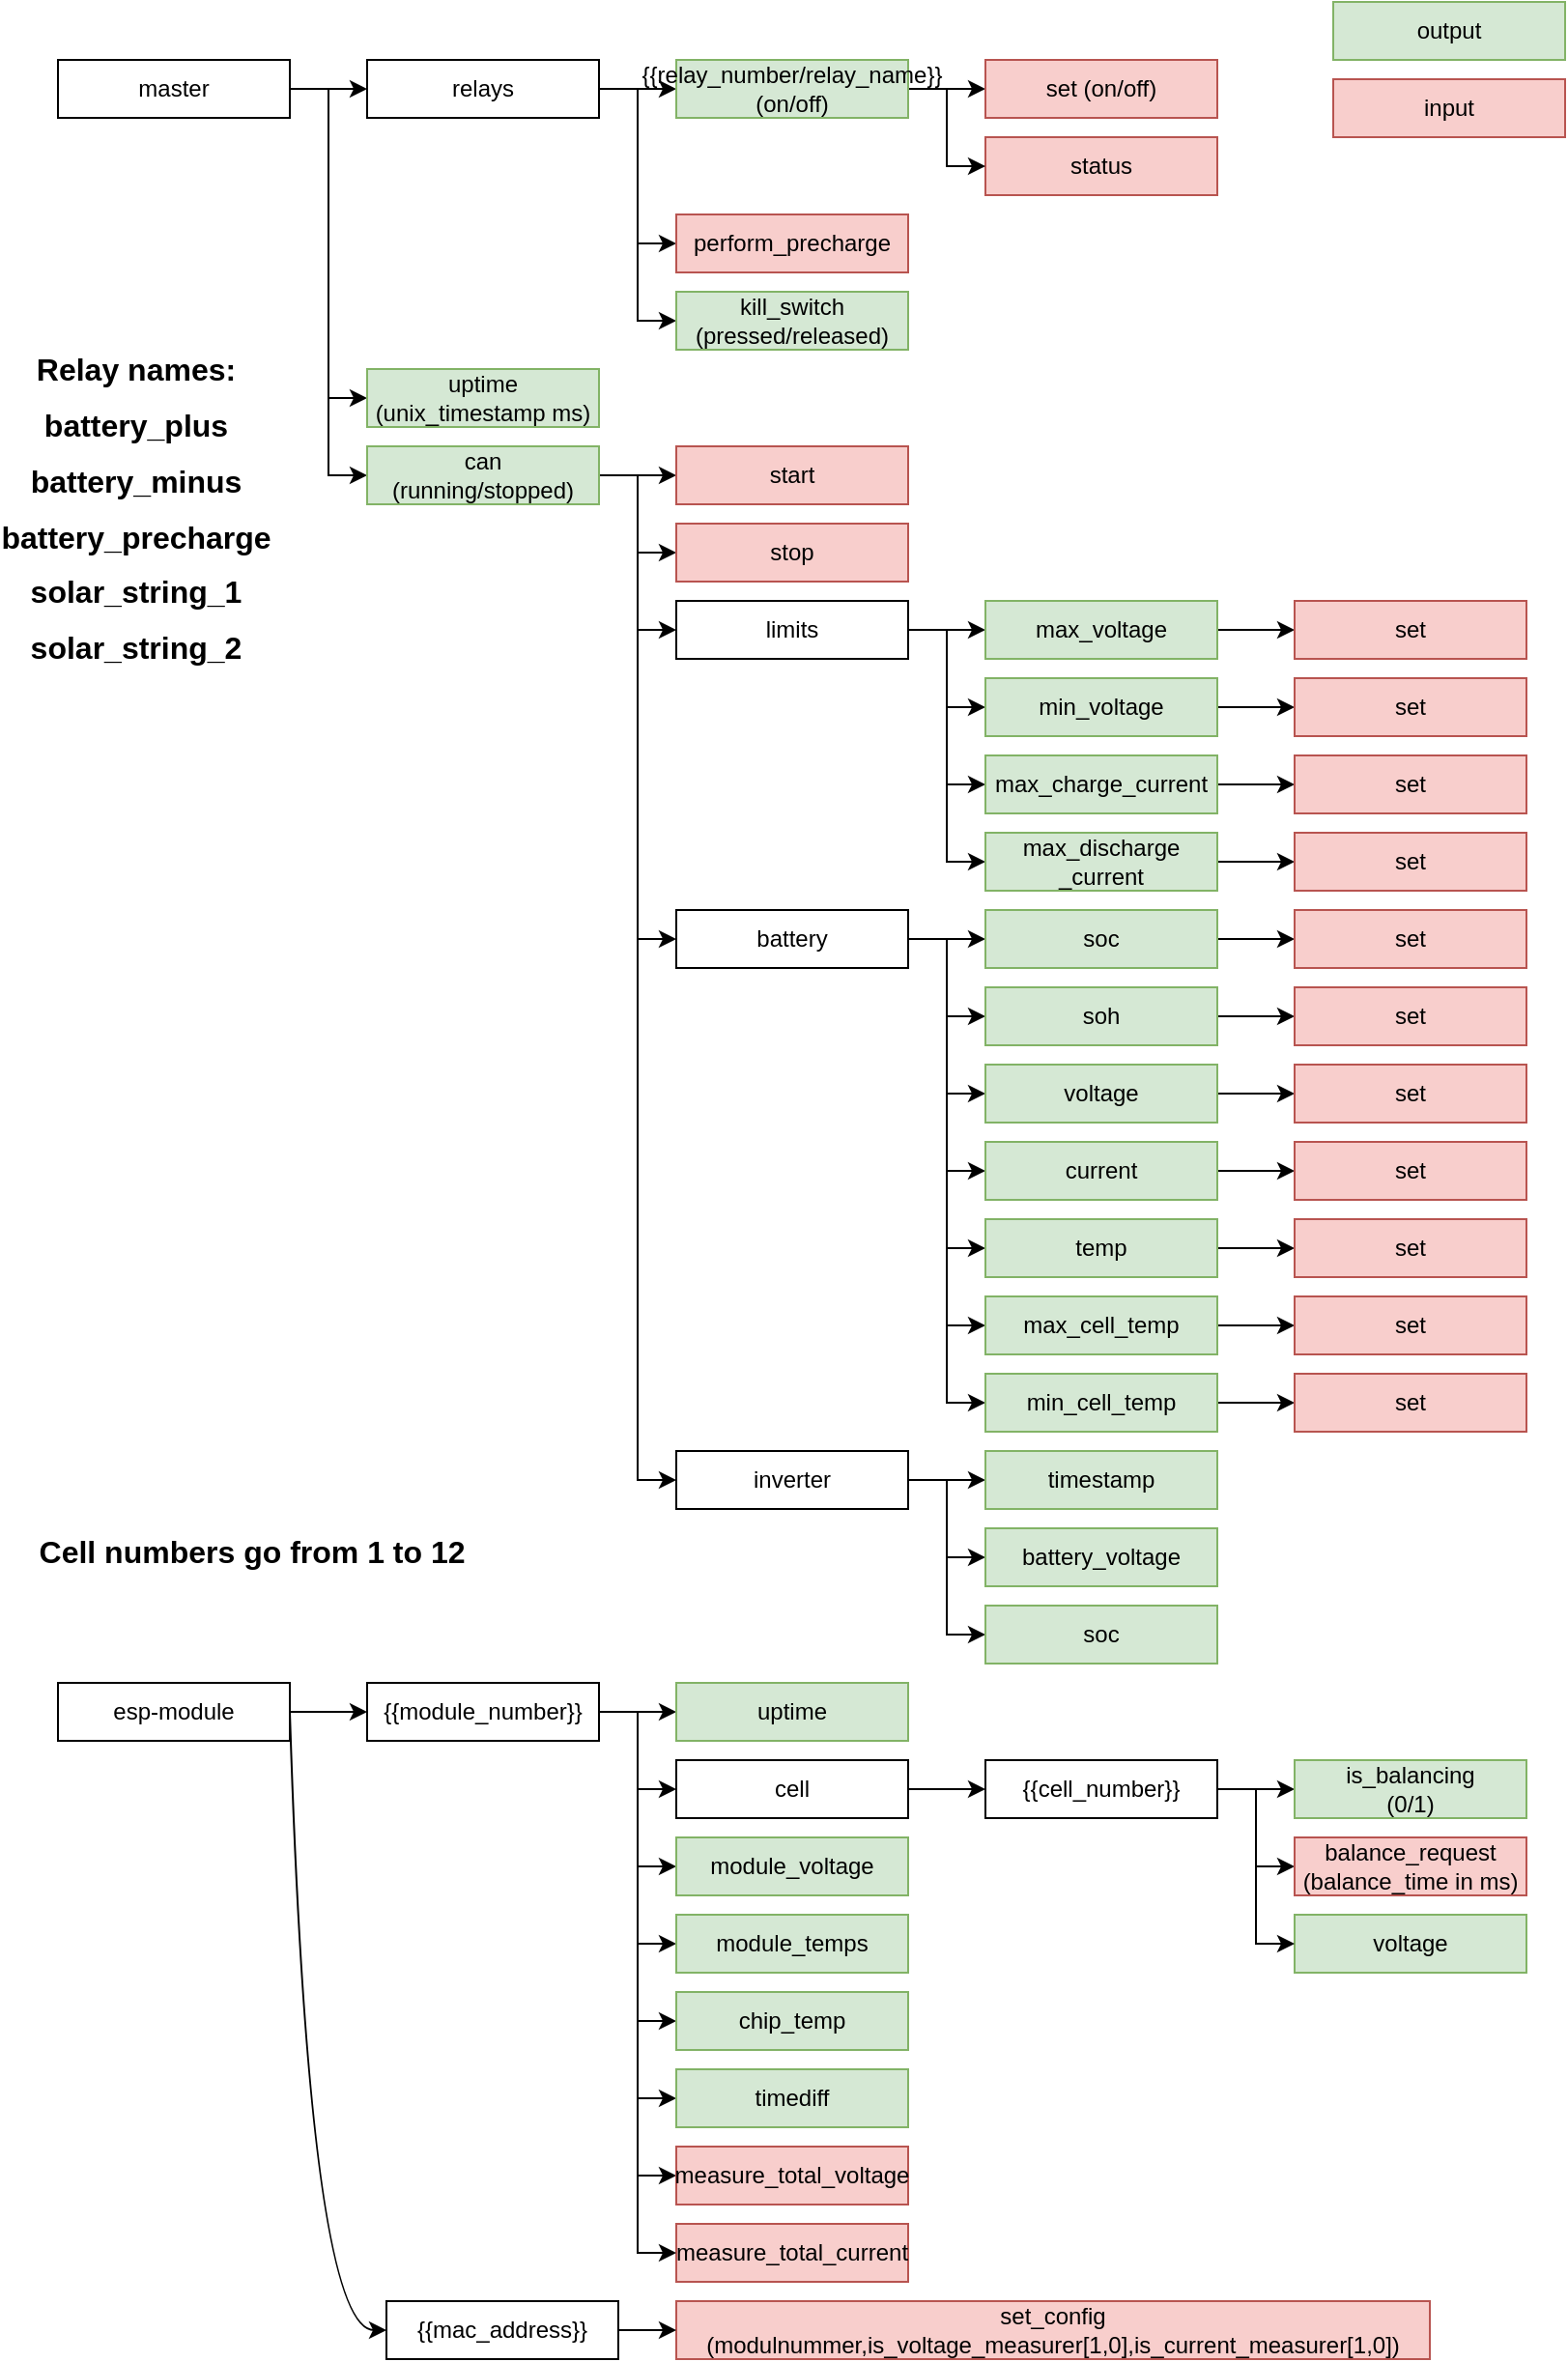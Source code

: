 <mxfile version="16.5.6" type="github">
  <diagram id="C5RBs43oDa-KdzZeNtuy" name="Page-1">
    <mxGraphModel dx="1550" dy="835" grid="1" gridSize="10" guides="1" tooltips="1" connect="1" arrows="1" fold="1" page="1" pageScale="1" pageWidth="827" pageHeight="1169" math="0" shadow="0">
      <root>
        <mxCell id="WIyWlLk6GJQsqaUBKTNV-0" />
        <mxCell id="WIyWlLk6GJQsqaUBKTNV-1" parent="WIyWlLk6GJQsqaUBKTNV-0" />
        <mxCell id="H3WDgLnWywmLZub_K2yU-9" style="edgeStyle=orthogonalEdgeStyle;rounded=0;orthogonalLoop=1;jettySize=auto;html=1;exitX=1;exitY=0.5;exitDx=0;exitDy=0;" parent="WIyWlLk6GJQsqaUBKTNV-1" source="H3WDgLnWywmLZub_K2yU-0" target="H3WDgLnWywmLZub_K2yU-1" edge="1">
          <mxGeometry relative="1" as="geometry" />
        </mxCell>
        <mxCell id="H3WDgLnWywmLZub_K2yU-35" style="edgeStyle=orthogonalEdgeStyle;rounded=0;orthogonalLoop=1;jettySize=auto;html=1;exitX=1;exitY=0.5;exitDx=0;exitDy=0;entryX=0;entryY=0.5;entryDx=0;entryDy=0;" parent="WIyWlLk6GJQsqaUBKTNV-1" source="H3WDgLnWywmLZub_K2yU-0" target="H3WDgLnWywmLZub_K2yU-29" edge="1">
          <mxGeometry relative="1" as="geometry" />
        </mxCell>
        <mxCell id="H3WDgLnWywmLZub_K2yU-53" style="edgeStyle=orthogonalEdgeStyle;rounded=0;orthogonalLoop=1;jettySize=auto;html=1;exitX=1;exitY=0.5;exitDx=0;exitDy=0;entryX=0;entryY=0.5;entryDx=0;entryDy=0;" parent="WIyWlLk6GJQsqaUBKTNV-1" source="H3WDgLnWywmLZub_K2yU-0" target="H3WDgLnWywmLZub_K2yU-52" edge="1">
          <mxGeometry relative="1" as="geometry" />
        </mxCell>
        <mxCell id="H3WDgLnWywmLZub_K2yU-0" value="master" style="rounded=0;whiteSpace=wrap;html=1;" parent="WIyWlLk6GJQsqaUBKTNV-1" vertex="1">
          <mxGeometry x="40" y="40" width="120" height="30" as="geometry" />
        </mxCell>
        <mxCell id="H3WDgLnWywmLZub_K2yU-15" style="edgeStyle=orthogonalEdgeStyle;rounded=0;orthogonalLoop=1;jettySize=auto;html=1;exitX=1;exitY=0.5;exitDx=0;exitDy=0;entryX=0;entryY=0.5;entryDx=0;entryDy=0;" parent="WIyWlLk6GJQsqaUBKTNV-1" source="H3WDgLnWywmLZub_K2yU-1" target="H3WDgLnWywmLZub_K2yU-4" edge="1">
          <mxGeometry relative="1" as="geometry" />
        </mxCell>
        <mxCell id="H3WDgLnWywmLZub_K2yU-16" style="edgeStyle=orthogonalEdgeStyle;rounded=0;orthogonalLoop=1;jettySize=auto;html=1;exitX=1;exitY=0.5;exitDx=0;exitDy=0;entryX=0;entryY=0.5;entryDx=0;entryDy=0;" parent="WIyWlLk6GJQsqaUBKTNV-1" source="H3WDgLnWywmLZub_K2yU-1" target="H3WDgLnWywmLZub_K2yU-6" edge="1">
          <mxGeometry relative="1" as="geometry" />
        </mxCell>
        <mxCell id="AegJHpA0rNHkumUdRUHY-1" style="edgeStyle=orthogonalEdgeStyle;rounded=0;orthogonalLoop=1;jettySize=auto;html=1;exitX=1;exitY=0.5;exitDx=0;exitDy=0;entryX=0;entryY=0.5;entryDx=0;entryDy=0;" parent="WIyWlLk6GJQsqaUBKTNV-1" source="H3WDgLnWywmLZub_K2yU-1" target="AegJHpA0rNHkumUdRUHY-0" edge="1">
          <mxGeometry relative="1" as="geometry" />
        </mxCell>
        <mxCell id="H3WDgLnWywmLZub_K2yU-1" value="relays" style="rounded=0;whiteSpace=wrap;html=1;" parent="WIyWlLk6GJQsqaUBKTNV-1" vertex="1">
          <mxGeometry x="200" y="40" width="120" height="30" as="geometry" />
        </mxCell>
        <mxCell id="H3WDgLnWywmLZub_K2yU-3" value="status" style="rounded=0;whiteSpace=wrap;html=1;fillColor=#f8cecc;strokeColor=#b85450;" parent="WIyWlLk6GJQsqaUBKTNV-1" vertex="1">
          <mxGeometry x="520" y="80" width="120" height="30" as="geometry" />
        </mxCell>
        <mxCell id="H3WDgLnWywmLZub_K2yU-4" value="perform_precharge" style="rounded=0;whiteSpace=wrap;html=1;fillColor=#f8cecc;strokeColor=#b85450;" parent="WIyWlLk6GJQsqaUBKTNV-1" vertex="1">
          <mxGeometry x="360" y="120" width="120" height="30" as="geometry" />
        </mxCell>
        <mxCell id="H3WDgLnWywmLZub_K2yU-5" value="input" style="rounded=0;whiteSpace=wrap;html=1;fillColor=#f8cecc;strokeColor=#b85450;" parent="WIyWlLk6GJQsqaUBKTNV-1" vertex="1">
          <mxGeometry x="700" y="50" width="120" height="30" as="geometry" />
        </mxCell>
        <mxCell id="H3WDgLnWywmLZub_K2yU-11" style="edgeStyle=orthogonalEdgeStyle;rounded=0;orthogonalLoop=1;jettySize=auto;html=1;" parent="WIyWlLk6GJQsqaUBKTNV-1" source="H3WDgLnWywmLZub_K2yU-6" target="H3WDgLnWywmLZub_K2yU-7" edge="1">
          <mxGeometry relative="1" as="geometry" />
        </mxCell>
        <mxCell id="H3WDgLnWywmLZub_K2yU-12" style="edgeStyle=orthogonalEdgeStyle;rounded=0;orthogonalLoop=1;jettySize=auto;html=1;entryX=0;entryY=0.5;entryDx=0;entryDy=0;" parent="WIyWlLk6GJQsqaUBKTNV-1" source="H3WDgLnWywmLZub_K2yU-6" target="H3WDgLnWywmLZub_K2yU-3" edge="1">
          <mxGeometry relative="1" as="geometry" />
        </mxCell>
        <mxCell id="H3WDgLnWywmLZub_K2yU-6" value="{{relay_number/relay_name}}&lt;br&gt;(on/off)" style="rounded=0;whiteSpace=wrap;html=1;fillColor=#d5e8d4;strokeColor=#82b366;" parent="WIyWlLk6GJQsqaUBKTNV-1" vertex="1">
          <mxGeometry x="360" y="40" width="120" height="30" as="geometry" />
        </mxCell>
        <mxCell id="H3WDgLnWywmLZub_K2yU-7" value="set (on/off)" style="rounded=0;whiteSpace=wrap;html=1;fillColor=#f8cecc;strokeColor=#b85450;" parent="WIyWlLk6GJQsqaUBKTNV-1" vertex="1">
          <mxGeometry x="520" y="40" width="120" height="30" as="geometry" />
        </mxCell>
        <mxCell id="H3WDgLnWywmLZub_K2yU-18" value="output" style="rounded=0;whiteSpace=wrap;html=1;fillColor=#d5e8d4;strokeColor=#82b366;" parent="WIyWlLk6GJQsqaUBKTNV-1" vertex="1">
          <mxGeometry x="700" y="10" width="120" height="30" as="geometry" />
        </mxCell>
        <mxCell id="H3WDgLnWywmLZub_K2yU-25" value="voltage" style="rounded=0;whiteSpace=wrap;html=1;fillColor=#d5e8d4;strokeColor=#82b366;" parent="WIyWlLk6GJQsqaUBKTNV-1" vertex="1">
          <mxGeometry x="680" y="1000" width="120" height="30" as="geometry" />
        </mxCell>
        <mxCell id="H3WDgLnWywmLZub_K2yU-29" value="uptime&lt;br&gt;(unix_timestamp ms)" style="rounded=0;whiteSpace=wrap;html=1;fillColor=#d5e8d4;strokeColor=#82b366;" parent="WIyWlLk6GJQsqaUBKTNV-1" vertex="1">
          <mxGeometry x="200" y="200" width="120" height="30" as="geometry" />
        </mxCell>
        <mxCell id="H3WDgLnWywmLZub_K2yU-37" style="edgeStyle=orthogonalEdgeStyle;rounded=0;orthogonalLoop=1;jettySize=auto;html=1;exitX=1;exitY=0.5;exitDx=0;exitDy=0;" parent="WIyWlLk6GJQsqaUBKTNV-1" source="H3WDgLnWywmLZub_K2yU-43" target="H3WDgLnWywmLZub_K2yU-44" edge="1">
          <mxGeometry relative="1" as="geometry" />
        </mxCell>
        <mxCell id="H3WDgLnWywmLZub_K2yU-39" style="edgeStyle=orthogonalEdgeStyle;rounded=0;orthogonalLoop=1;jettySize=auto;html=1;exitX=1;exitY=0.5;exitDx=0;exitDy=0;entryX=0;entryY=0.5;entryDx=0;entryDy=0;" parent="WIyWlLk6GJQsqaUBKTNV-1" source="H3WDgLnWywmLZub_K2yU-43" target="H3WDgLnWywmLZub_K2yU-46" edge="1">
          <mxGeometry relative="1" as="geometry">
            <mxPoint x="360" y="1015" as="targetPoint" />
          </mxGeometry>
        </mxCell>
        <mxCell id="H3WDgLnWywmLZub_K2yU-40" style="edgeStyle=orthogonalEdgeStyle;rounded=0;orthogonalLoop=1;jettySize=auto;html=1;exitX=1;exitY=0.5;exitDx=0;exitDy=0;entryX=0;entryY=0.5;entryDx=0;entryDy=0;" parent="WIyWlLk6GJQsqaUBKTNV-1" source="H3WDgLnWywmLZub_K2yU-43" target="H3WDgLnWywmLZub_K2yU-49" edge="1">
          <mxGeometry relative="1" as="geometry">
            <mxPoint x="480" y="1015" as="sourcePoint" />
          </mxGeometry>
        </mxCell>
        <mxCell id="H3WDgLnWywmLZub_K2yU-41" style="edgeStyle=orthogonalEdgeStyle;rounded=0;orthogonalLoop=1;jettySize=auto;html=1;exitX=1;exitY=0.5;exitDx=0;exitDy=0;entryX=0;entryY=0.5;entryDx=0;entryDy=0;" parent="WIyWlLk6GJQsqaUBKTNV-1" source="H3WDgLnWywmLZub_K2yU-43" target="H3WDgLnWywmLZub_K2yU-48" edge="1">
          <mxGeometry relative="1" as="geometry" />
        </mxCell>
        <mxCell id="H3WDgLnWywmLZub_K2yU-42" style="edgeStyle=orthogonalEdgeStyle;rounded=0;orthogonalLoop=1;jettySize=auto;html=1;exitX=1;exitY=0.5;exitDx=0;exitDy=0;entryX=0;entryY=0.5;entryDx=0;entryDy=0;" parent="WIyWlLk6GJQsqaUBKTNV-1" source="H3WDgLnWywmLZub_K2yU-43" target="H3WDgLnWywmLZub_K2yU-47" edge="1">
          <mxGeometry relative="1" as="geometry" />
        </mxCell>
        <mxCell id="H3WDgLnWywmLZub_K2yU-122" style="edgeStyle=orthogonalEdgeStyle;rounded=0;orthogonalLoop=1;jettySize=auto;html=1;exitX=1;exitY=0.5;exitDx=0;exitDy=0;entryX=0;entryY=0.5;entryDx=0;entryDy=0;" parent="WIyWlLk6GJQsqaUBKTNV-1" source="H3WDgLnWywmLZub_K2yU-43" target="2dkWjf78KSpHZ0T_X5M_-6" edge="1">
          <mxGeometry relative="1" as="geometry" />
        </mxCell>
        <mxCell id="u9CjAJx6kbqqacHOMAbd-2" style="edgeStyle=orthogonalEdgeStyle;rounded=0;orthogonalLoop=1;jettySize=auto;html=1;exitX=1;exitY=0.5;exitDx=0;exitDy=0;endArrow=classic;entryX=0;entryY=0.5;entryDx=0;entryDy=0;" parent="WIyWlLk6GJQsqaUBKTNV-1" source="H3WDgLnWywmLZub_K2yU-43" target="u9CjAJx6kbqqacHOMAbd-0" edge="1">
          <mxGeometry relative="1" as="geometry">
            <mxPoint x="300" y="1170" as="targetPoint" />
          </mxGeometry>
        </mxCell>
        <mxCell id="H3WDgLnWywmLZub_K2yU-43" value="{{module_number}}" style="rounded=0;whiteSpace=wrap;html=1;" parent="WIyWlLk6GJQsqaUBKTNV-1" vertex="1">
          <mxGeometry x="200" y="880" width="120" height="30" as="geometry" />
        </mxCell>
        <mxCell id="H3WDgLnWywmLZub_K2yU-44" value="uptime" style="rounded=0;whiteSpace=wrap;html=1;fillColor=#d5e8d4;strokeColor=#82b366;" parent="WIyWlLk6GJQsqaUBKTNV-1" vertex="1">
          <mxGeometry x="360" y="880" width="120" height="30" as="geometry" />
        </mxCell>
        <mxCell id="H3WDgLnWywmLZub_K2yU-46" value="module_voltage" style="rounded=0;whiteSpace=wrap;html=1;fillColor=#d5e8d4;strokeColor=#82b366;" parent="WIyWlLk6GJQsqaUBKTNV-1" vertex="1">
          <mxGeometry x="360" y="960" width="120" height="30" as="geometry" />
        </mxCell>
        <mxCell id="H3WDgLnWywmLZub_K2yU-47" value="timediff" style="rounded=0;whiteSpace=wrap;html=1;fillColor=#d5e8d4;strokeColor=#82b366;" parent="WIyWlLk6GJQsqaUBKTNV-1" vertex="1">
          <mxGeometry x="360" y="1080" width="120" height="30" as="geometry" />
        </mxCell>
        <mxCell id="H3WDgLnWywmLZub_K2yU-48" value="chip_temp" style="rounded=0;whiteSpace=wrap;html=1;fillColor=#d5e8d4;strokeColor=#82b366;" parent="WIyWlLk6GJQsqaUBKTNV-1" vertex="1">
          <mxGeometry x="360" y="1040" width="120" height="30" as="geometry" />
        </mxCell>
        <mxCell id="H3WDgLnWywmLZub_K2yU-49" value="module_temps" style="rounded=0;whiteSpace=wrap;html=1;fillColor=#d5e8d4;strokeColor=#82b366;" parent="WIyWlLk6GJQsqaUBKTNV-1" vertex="1">
          <mxGeometry x="360" y="1000" width="120" height="30" as="geometry" />
        </mxCell>
        <mxCell id="H3WDgLnWywmLZub_K2yU-66" value="" style="edgeStyle=orthogonalEdgeStyle;rounded=0;orthogonalLoop=1;jettySize=auto;html=1;entryX=0;entryY=0.5;entryDx=0;entryDy=0;" parent="WIyWlLk6GJQsqaUBKTNV-1" source="H3WDgLnWywmLZub_K2yU-52" target="H3WDgLnWywmLZub_K2yU-54" edge="1">
          <mxGeometry relative="1" as="geometry" />
        </mxCell>
        <mxCell id="H3WDgLnWywmLZub_K2yU-71" style="edgeStyle=orthogonalEdgeStyle;rounded=0;orthogonalLoop=1;jettySize=auto;html=1;exitX=1;exitY=0.5;exitDx=0;exitDy=0;entryX=0;entryY=0.5;entryDx=0;entryDy=0;" parent="WIyWlLk6GJQsqaUBKTNV-1" source="H3WDgLnWywmLZub_K2yU-52" target="H3WDgLnWywmLZub_K2yU-61" edge="1">
          <mxGeometry relative="1" as="geometry" />
        </mxCell>
        <mxCell id="H3WDgLnWywmLZub_K2yU-119" style="edgeStyle=orthogonalEdgeStyle;rounded=0;orthogonalLoop=1;jettySize=auto;html=1;exitX=1;exitY=0.5;exitDx=0;exitDy=0;entryX=0;entryY=0.5;entryDx=0;entryDy=0;" parent="WIyWlLk6GJQsqaUBKTNV-1" source="H3WDgLnWywmLZub_K2yU-52" target="H3WDgLnWywmLZub_K2yU-112" edge="1">
          <mxGeometry relative="1" as="geometry" />
        </mxCell>
        <mxCell id="2dkWjf78KSpHZ0T_X5M_-8" style="edgeStyle=none;curved=1;rounded=0;orthogonalLoop=1;jettySize=auto;html=1;exitX=1;exitY=0.5;exitDx=0;exitDy=0;entryX=0;entryY=0.5;entryDx=0;entryDy=0;endArrow=classic;" parent="WIyWlLk6GJQsqaUBKTNV-1" source="H3WDgLnWywmLZub_K2yU-52" target="Qu0WGPTVgPfx0YCVFzPU-0" edge="1">
          <mxGeometry relative="1" as="geometry" />
        </mxCell>
        <mxCell id="2dkWjf78KSpHZ0T_X5M_-10" style="edgeStyle=orthogonalEdgeStyle;rounded=0;orthogonalLoop=1;jettySize=auto;html=1;exitX=1;exitY=0.5;exitDx=0;exitDy=0;entryX=0;entryY=0.5;entryDx=0;entryDy=0;endArrow=classic;" parent="WIyWlLk6GJQsqaUBKTNV-1" source="H3WDgLnWywmLZub_K2yU-52" target="Qu0WGPTVgPfx0YCVFzPU-1" edge="1">
          <mxGeometry relative="1" as="geometry" />
        </mxCell>
        <mxCell id="H3WDgLnWywmLZub_K2yU-52" value="can&lt;br&gt;(running/stopped)" style="rounded=0;whiteSpace=wrap;html=1;fillColor=#d5e8d4;strokeColor=#82b366;" parent="WIyWlLk6GJQsqaUBKTNV-1" vertex="1">
          <mxGeometry x="200" y="240" width="120" height="30" as="geometry" />
        </mxCell>
        <mxCell id="H3WDgLnWywmLZub_K2yU-65" value="" style="edgeStyle=orthogonalEdgeStyle;rounded=0;orthogonalLoop=1;jettySize=auto;html=1;entryX=0;entryY=0.5;entryDx=0;entryDy=0;" parent="WIyWlLk6GJQsqaUBKTNV-1" source="H3WDgLnWywmLZub_K2yU-54" target="H3WDgLnWywmLZub_K2yU-56" edge="1">
          <mxGeometry relative="1" as="geometry">
            <mxPoint x="520" y="335" as="targetPoint" />
          </mxGeometry>
        </mxCell>
        <mxCell id="H3WDgLnWywmLZub_K2yU-100" style="edgeStyle=orthogonalEdgeStyle;rounded=0;orthogonalLoop=1;jettySize=auto;html=1;exitX=1;exitY=0.5;exitDx=0;exitDy=0;entryX=0;entryY=0.5;entryDx=0;entryDy=0;" parent="WIyWlLk6GJQsqaUBKTNV-1" source="H3WDgLnWywmLZub_K2yU-54" target="H3WDgLnWywmLZub_K2yU-57" edge="1">
          <mxGeometry relative="1" as="geometry" />
        </mxCell>
        <mxCell id="H3WDgLnWywmLZub_K2yU-103" style="edgeStyle=orthogonalEdgeStyle;rounded=0;orthogonalLoop=1;jettySize=auto;html=1;exitX=1;exitY=0.5;exitDx=0;exitDy=0;entryX=0;entryY=0.5;entryDx=0;entryDy=0;" parent="WIyWlLk6GJQsqaUBKTNV-1" source="H3WDgLnWywmLZub_K2yU-54" target="H3WDgLnWywmLZub_K2yU-59" edge="1">
          <mxGeometry relative="1" as="geometry" />
        </mxCell>
        <mxCell id="H3WDgLnWywmLZub_K2yU-104" style="edgeStyle=orthogonalEdgeStyle;rounded=0;orthogonalLoop=1;jettySize=auto;html=1;exitX=1;exitY=0.5;exitDx=0;exitDy=0;entryX=0;entryY=0.5;entryDx=0;entryDy=0;" parent="WIyWlLk6GJQsqaUBKTNV-1" source="H3WDgLnWywmLZub_K2yU-54" target="H3WDgLnWywmLZub_K2yU-60" edge="1">
          <mxGeometry relative="1" as="geometry" />
        </mxCell>
        <mxCell id="H3WDgLnWywmLZub_K2yU-54" value="limits" style="rounded=0;whiteSpace=wrap;html=1;" parent="WIyWlLk6GJQsqaUBKTNV-1" vertex="1">
          <mxGeometry x="360" y="320" width="120" height="30" as="geometry" />
        </mxCell>
        <mxCell id="H3WDgLnWywmLZub_K2yU-83" value="" style="edgeStyle=orthogonalEdgeStyle;rounded=0;orthogonalLoop=1;jettySize=auto;html=1;entryX=0;entryY=0.5;entryDx=0;entryDy=0;" parent="WIyWlLk6GJQsqaUBKTNV-1" source="H3WDgLnWywmLZub_K2yU-56" target="H3WDgLnWywmLZub_K2yU-81" edge="1">
          <mxGeometry relative="1" as="geometry" />
        </mxCell>
        <mxCell id="H3WDgLnWywmLZub_K2yU-56" value="max_voltage" style="rounded=0;whiteSpace=wrap;html=1;fillColor=#d5e8d4;strokeColor=#82b366;" parent="WIyWlLk6GJQsqaUBKTNV-1" vertex="1">
          <mxGeometry x="520" y="320" width="120" height="30" as="geometry" />
        </mxCell>
        <mxCell id="H3WDgLnWywmLZub_K2yU-84" value="" style="edgeStyle=orthogonalEdgeStyle;rounded=0;orthogonalLoop=1;jettySize=auto;html=1;" parent="WIyWlLk6GJQsqaUBKTNV-1" source="H3WDgLnWywmLZub_K2yU-57" target="H3WDgLnWywmLZub_K2yU-82" edge="1">
          <mxGeometry relative="1" as="geometry" />
        </mxCell>
        <mxCell id="H3WDgLnWywmLZub_K2yU-57" value="min_voltage" style="rounded=0;whiteSpace=wrap;html=1;fillColor=#d5e8d4;strokeColor=#82b366;" parent="WIyWlLk6GJQsqaUBKTNV-1" vertex="1">
          <mxGeometry x="520" y="360" width="120" height="30" as="geometry" />
        </mxCell>
        <mxCell id="H3WDgLnWywmLZub_K2yU-86" value="" style="edgeStyle=orthogonalEdgeStyle;rounded=0;orthogonalLoop=1;jettySize=auto;html=1;" parent="WIyWlLk6GJQsqaUBKTNV-1" source="H3WDgLnWywmLZub_K2yU-59" target="H3WDgLnWywmLZub_K2yU-85" edge="1">
          <mxGeometry relative="1" as="geometry" />
        </mxCell>
        <mxCell id="H3WDgLnWywmLZub_K2yU-59" value="max_charge_current" style="rounded=0;whiteSpace=wrap;html=1;fillColor=#d5e8d4;strokeColor=#82b366;" parent="WIyWlLk6GJQsqaUBKTNV-1" vertex="1">
          <mxGeometry x="520" y="400" width="120" height="30" as="geometry" />
        </mxCell>
        <mxCell id="H3WDgLnWywmLZub_K2yU-88" value="" style="edgeStyle=orthogonalEdgeStyle;rounded=0;orthogonalLoop=1;jettySize=auto;html=1;" parent="WIyWlLk6GJQsqaUBKTNV-1" source="H3WDgLnWywmLZub_K2yU-60" target="H3WDgLnWywmLZub_K2yU-87" edge="1">
          <mxGeometry relative="1" as="geometry" />
        </mxCell>
        <mxCell id="H3WDgLnWywmLZub_K2yU-60" value="max_discharge&lt;br&gt;_current" style="rounded=0;whiteSpace=wrap;html=1;fillColor=#d5e8d4;strokeColor=#82b366;" parent="WIyWlLk6GJQsqaUBKTNV-1" vertex="1">
          <mxGeometry x="520" y="440" width="120" height="30" as="geometry" />
        </mxCell>
        <mxCell id="H3WDgLnWywmLZub_K2yU-64" value="" style="edgeStyle=orthogonalEdgeStyle;rounded=0;orthogonalLoop=1;jettySize=auto;html=1;" parent="WIyWlLk6GJQsqaUBKTNV-1" source="H3WDgLnWywmLZub_K2yU-61" target="H3WDgLnWywmLZub_K2yU-62" edge="1">
          <mxGeometry relative="1" as="geometry" />
        </mxCell>
        <mxCell id="H3WDgLnWywmLZub_K2yU-74" style="edgeStyle=orthogonalEdgeStyle;rounded=0;orthogonalLoop=1;jettySize=auto;html=1;exitX=1;exitY=0.5;exitDx=0;exitDy=0;entryX=0;entryY=0.5;entryDx=0;entryDy=0;" parent="WIyWlLk6GJQsqaUBKTNV-1" source="H3WDgLnWywmLZub_K2yU-61" target="H3WDgLnWywmLZub_K2yU-73" edge="1">
          <mxGeometry relative="1" as="geometry" />
        </mxCell>
        <mxCell id="H3WDgLnWywmLZub_K2yU-78" style="edgeStyle=orthogonalEdgeStyle;rounded=0;orthogonalLoop=1;jettySize=auto;html=1;exitX=1;exitY=0.5;exitDx=0;exitDy=0;entryX=0;entryY=0.5;entryDx=0;entryDy=0;" parent="WIyWlLk6GJQsqaUBKTNV-1" source="H3WDgLnWywmLZub_K2yU-61" target="H3WDgLnWywmLZub_K2yU-76" edge="1">
          <mxGeometry relative="1" as="geometry" />
        </mxCell>
        <mxCell id="H3WDgLnWywmLZub_K2yU-79" style="edgeStyle=orthogonalEdgeStyle;rounded=0;orthogonalLoop=1;jettySize=auto;html=1;exitX=1;exitY=0.5;exitDx=0;exitDy=0;entryX=0;entryY=0.5;entryDx=0;entryDy=0;" parent="WIyWlLk6GJQsqaUBKTNV-1" source="H3WDgLnWywmLZub_K2yU-61" target="H3WDgLnWywmLZub_K2yU-77" edge="1">
          <mxGeometry relative="1" as="geometry" />
        </mxCell>
        <mxCell id="H3WDgLnWywmLZub_K2yU-80" style="edgeStyle=orthogonalEdgeStyle;rounded=0;orthogonalLoop=1;jettySize=auto;html=1;exitX=1;exitY=0.5;exitDx=0;exitDy=0;entryX=0;entryY=0.5;entryDx=0;entryDy=0;" parent="WIyWlLk6GJQsqaUBKTNV-1" source="H3WDgLnWywmLZub_K2yU-61" target="H3WDgLnWywmLZub_K2yU-75" edge="1">
          <mxGeometry relative="1" as="geometry" />
        </mxCell>
        <mxCell id="H3WDgLnWywmLZub_K2yU-110" style="edgeStyle=orthogonalEdgeStyle;rounded=0;orthogonalLoop=1;jettySize=auto;html=1;entryX=0;entryY=0.5;entryDx=0;entryDy=0;" parent="WIyWlLk6GJQsqaUBKTNV-1" source="H3WDgLnWywmLZub_K2yU-61" target="H3WDgLnWywmLZub_K2yU-99" edge="1">
          <mxGeometry relative="1" as="geometry" />
        </mxCell>
        <mxCell id="H3WDgLnWywmLZub_K2yU-111" style="edgeStyle=orthogonalEdgeStyle;rounded=0;orthogonalLoop=1;jettySize=auto;html=1;exitX=1;exitY=0.5;exitDx=0;exitDy=0;entryX=0;entryY=0.5;entryDx=0;entryDy=0;" parent="WIyWlLk6GJQsqaUBKTNV-1" source="H3WDgLnWywmLZub_K2yU-61" target="H3WDgLnWywmLZub_K2yU-105" edge="1">
          <mxGeometry relative="1" as="geometry" />
        </mxCell>
        <mxCell id="H3WDgLnWywmLZub_K2yU-61" value="battery" style="rounded=0;whiteSpace=wrap;html=1;" parent="WIyWlLk6GJQsqaUBKTNV-1" vertex="1">
          <mxGeometry x="360" y="480" width="120" height="30" as="geometry" />
        </mxCell>
        <mxCell id="H3WDgLnWywmLZub_K2yU-90" value="" style="edgeStyle=orthogonalEdgeStyle;rounded=0;orthogonalLoop=1;jettySize=auto;html=1;" parent="WIyWlLk6GJQsqaUBKTNV-1" source="H3WDgLnWywmLZub_K2yU-62" target="H3WDgLnWywmLZub_K2yU-89" edge="1">
          <mxGeometry relative="1" as="geometry" />
        </mxCell>
        <mxCell id="H3WDgLnWywmLZub_K2yU-62" value="soc" style="rounded=0;whiteSpace=wrap;html=1;fillColor=#d5e8d4;strokeColor=#82b366;" parent="WIyWlLk6GJQsqaUBKTNV-1" vertex="1">
          <mxGeometry x="520" y="480" width="120" height="30" as="geometry" />
        </mxCell>
        <mxCell id="H3WDgLnWywmLZub_K2yU-92" value="" style="edgeStyle=orthogonalEdgeStyle;rounded=0;orthogonalLoop=1;jettySize=auto;html=1;" parent="WIyWlLk6GJQsqaUBKTNV-1" source="H3WDgLnWywmLZub_K2yU-73" target="H3WDgLnWywmLZub_K2yU-91" edge="1">
          <mxGeometry relative="1" as="geometry" />
        </mxCell>
        <mxCell id="H3WDgLnWywmLZub_K2yU-73" value="soh" style="rounded=0;whiteSpace=wrap;html=1;fillColor=#d5e8d4;strokeColor=#82b366;" parent="WIyWlLk6GJQsqaUBKTNV-1" vertex="1">
          <mxGeometry x="520" y="520" width="120" height="30" as="geometry" />
        </mxCell>
        <mxCell id="H3WDgLnWywmLZub_K2yU-94" value="" style="edgeStyle=orthogonalEdgeStyle;rounded=0;orthogonalLoop=1;jettySize=auto;html=1;" parent="WIyWlLk6GJQsqaUBKTNV-1" source="H3WDgLnWywmLZub_K2yU-75" target="H3WDgLnWywmLZub_K2yU-93" edge="1">
          <mxGeometry relative="1" as="geometry" />
        </mxCell>
        <mxCell id="H3WDgLnWywmLZub_K2yU-75" value="voltage" style="rounded=0;whiteSpace=wrap;html=1;fillColor=#d5e8d4;strokeColor=#82b366;" parent="WIyWlLk6GJQsqaUBKTNV-1" vertex="1">
          <mxGeometry x="520" y="560" width="120" height="30" as="geometry" />
        </mxCell>
        <mxCell id="H3WDgLnWywmLZub_K2yU-96" value="" style="edgeStyle=orthogonalEdgeStyle;rounded=0;orthogonalLoop=1;jettySize=auto;html=1;" parent="WIyWlLk6GJQsqaUBKTNV-1" source="H3WDgLnWywmLZub_K2yU-76" target="H3WDgLnWywmLZub_K2yU-95" edge="1">
          <mxGeometry relative="1" as="geometry" />
        </mxCell>
        <mxCell id="H3WDgLnWywmLZub_K2yU-76" value="current" style="rounded=0;whiteSpace=wrap;html=1;fillColor=#d5e8d4;strokeColor=#82b366;" parent="WIyWlLk6GJQsqaUBKTNV-1" vertex="1">
          <mxGeometry x="520" y="600" width="120" height="30" as="geometry" />
        </mxCell>
        <mxCell id="H3WDgLnWywmLZub_K2yU-98" value="" style="edgeStyle=orthogonalEdgeStyle;rounded=0;orthogonalLoop=1;jettySize=auto;html=1;" parent="WIyWlLk6GJQsqaUBKTNV-1" source="H3WDgLnWywmLZub_K2yU-77" target="H3WDgLnWywmLZub_K2yU-97" edge="1">
          <mxGeometry relative="1" as="geometry" />
        </mxCell>
        <mxCell id="H3WDgLnWywmLZub_K2yU-77" value="temp" style="rounded=0;whiteSpace=wrap;html=1;fillColor=#d5e8d4;strokeColor=#82b366;" parent="WIyWlLk6GJQsqaUBKTNV-1" vertex="1">
          <mxGeometry x="520" y="640" width="120" height="30" as="geometry" />
        </mxCell>
        <mxCell id="H3WDgLnWywmLZub_K2yU-81" value="set" style="rounded=0;whiteSpace=wrap;html=1;fillColor=#f8cecc;strokeColor=#b85450;" parent="WIyWlLk6GJQsqaUBKTNV-1" vertex="1">
          <mxGeometry x="680" y="320" width="120" height="30" as="geometry" />
        </mxCell>
        <mxCell id="H3WDgLnWywmLZub_K2yU-82" value="set" style="rounded=0;whiteSpace=wrap;html=1;fillColor=#f8cecc;strokeColor=#b85450;" parent="WIyWlLk6GJQsqaUBKTNV-1" vertex="1">
          <mxGeometry x="680" y="360" width="120" height="30" as="geometry" />
        </mxCell>
        <mxCell id="H3WDgLnWywmLZub_K2yU-85" value="set" style="rounded=0;whiteSpace=wrap;html=1;fillColor=#f8cecc;strokeColor=#b85450;" parent="WIyWlLk6GJQsqaUBKTNV-1" vertex="1">
          <mxGeometry x="680" y="400" width="120" height="30" as="geometry" />
        </mxCell>
        <mxCell id="H3WDgLnWywmLZub_K2yU-87" value="set" style="rounded=0;whiteSpace=wrap;html=1;fillColor=#f8cecc;strokeColor=#b85450;" parent="WIyWlLk6GJQsqaUBKTNV-1" vertex="1">
          <mxGeometry x="680" y="440" width="120" height="30" as="geometry" />
        </mxCell>
        <mxCell id="H3WDgLnWywmLZub_K2yU-89" value="set" style="rounded=0;whiteSpace=wrap;html=1;fillColor=#f8cecc;strokeColor=#b85450;" parent="WIyWlLk6GJQsqaUBKTNV-1" vertex="1">
          <mxGeometry x="680" y="480" width="120" height="30" as="geometry" />
        </mxCell>
        <mxCell id="H3WDgLnWywmLZub_K2yU-91" value="set" style="rounded=0;whiteSpace=wrap;html=1;fillColor=#f8cecc;strokeColor=#b85450;" parent="WIyWlLk6GJQsqaUBKTNV-1" vertex="1">
          <mxGeometry x="680" y="520" width="120" height="30" as="geometry" />
        </mxCell>
        <mxCell id="H3WDgLnWywmLZub_K2yU-93" value="set" style="rounded=0;whiteSpace=wrap;html=1;fillColor=#f8cecc;strokeColor=#b85450;" parent="WIyWlLk6GJQsqaUBKTNV-1" vertex="1">
          <mxGeometry x="680" y="560" width="120" height="30" as="geometry" />
        </mxCell>
        <mxCell id="H3WDgLnWywmLZub_K2yU-95" value="set" style="rounded=0;whiteSpace=wrap;html=1;fillColor=#f8cecc;strokeColor=#b85450;" parent="WIyWlLk6GJQsqaUBKTNV-1" vertex="1">
          <mxGeometry x="680" y="600" width="120" height="30" as="geometry" />
        </mxCell>
        <mxCell id="H3WDgLnWywmLZub_K2yU-97" value="set" style="rounded=0;whiteSpace=wrap;html=1;fillColor=#f8cecc;strokeColor=#b85450;" parent="WIyWlLk6GJQsqaUBKTNV-1" vertex="1">
          <mxGeometry x="680" y="640" width="120" height="30" as="geometry" />
        </mxCell>
        <mxCell id="H3WDgLnWywmLZub_K2yU-108" value="" style="edgeStyle=orthogonalEdgeStyle;rounded=0;orthogonalLoop=1;jettySize=auto;html=1;entryX=0;entryY=0.5;entryDx=0;entryDy=0;" parent="WIyWlLk6GJQsqaUBKTNV-1" source="H3WDgLnWywmLZub_K2yU-99" target="H3WDgLnWywmLZub_K2yU-106" edge="1">
          <mxGeometry relative="1" as="geometry" />
        </mxCell>
        <mxCell id="H3WDgLnWywmLZub_K2yU-99" value="max_cell_temp" style="rounded=0;whiteSpace=wrap;html=1;fillColor=#d5e8d4;strokeColor=#82b366;" parent="WIyWlLk6GJQsqaUBKTNV-1" vertex="1">
          <mxGeometry x="520" y="680" width="120" height="30" as="geometry" />
        </mxCell>
        <mxCell id="H3WDgLnWywmLZub_K2yU-109" value="" style="edgeStyle=orthogonalEdgeStyle;rounded=0;orthogonalLoop=1;jettySize=auto;html=1;" parent="WIyWlLk6GJQsqaUBKTNV-1" source="H3WDgLnWywmLZub_K2yU-105" target="H3WDgLnWywmLZub_K2yU-107" edge="1">
          <mxGeometry relative="1" as="geometry" />
        </mxCell>
        <mxCell id="H3WDgLnWywmLZub_K2yU-105" value="min_cell_temp" style="rounded=0;whiteSpace=wrap;html=1;fillColor=#d5e8d4;strokeColor=#82b366;" parent="WIyWlLk6GJQsqaUBKTNV-1" vertex="1">
          <mxGeometry x="520" y="720" width="120" height="30" as="geometry" />
        </mxCell>
        <mxCell id="H3WDgLnWywmLZub_K2yU-106" value="set" style="rounded=0;whiteSpace=wrap;html=1;fillColor=#f8cecc;strokeColor=#b85450;" parent="WIyWlLk6GJQsqaUBKTNV-1" vertex="1">
          <mxGeometry x="680" y="680" width="120" height="30" as="geometry" />
        </mxCell>
        <mxCell id="H3WDgLnWywmLZub_K2yU-107" value="set" style="rounded=0;whiteSpace=wrap;html=1;fillColor=#f8cecc;strokeColor=#b85450;" parent="WIyWlLk6GJQsqaUBKTNV-1" vertex="1">
          <mxGeometry x="680" y="720" width="120" height="30" as="geometry" />
        </mxCell>
        <mxCell id="H3WDgLnWywmLZub_K2yU-116" style="edgeStyle=orthogonalEdgeStyle;rounded=0;orthogonalLoop=1;jettySize=auto;html=1;exitX=1;exitY=0.5;exitDx=0;exitDy=0;entryX=0;entryY=0.5;entryDx=0;entryDy=0;" parent="WIyWlLk6GJQsqaUBKTNV-1" source="H3WDgLnWywmLZub_K2yU-112" target="H3WDgLnWywmLZub_K2yU-113" edge="1">
          <mxGeometry relative="1" as="geometry" />
        </mxCell>
        <mxCell id="H3WDgLnWywmLZub_K2yU-117" style="edgeStyle=orthogonalEdgeStyle;rounded=0;orthogonalLoop=1;jettySize=auto;html=1;exitX=1;exitY=0.5;exitDx=0;exitDy=0;entryX=0;entryY=0.5;entryDx=0;entryDy=0;" parent="WIyWlLk6GJQsqaUBKTNV-1" source="H3WDgLnWywmLZub_K2yU-112" target="H3WDgLnWywmLZub_K2yU-114" edge="1">
          <mxGeometry relative="1" as="geometry" />
        </mxCell>
        <mxCell id="H3WDgLnWywmLZub_K2yU-118" style="edgeStyle=orthogonalEdgeStyle;rounded=0;orthogonalLoop=1;jettySize=auto;html=1;exitX=1;exitY=0.5;exitDx=0;exitDy=0;entryX=0;entryY=0.5;entryDx=0;entryDy=0;" parent="WIyWlLk6GJQsqaUBKTNV-1" source="H3WDgLnWywmLZub_K2yU-112" target="H3WDgLnWywmLZub_K2yU-115" edge="1">
          <mxGeometry relative="1" as="geometry" />
        </mxCell>
        <mxCell id="H3WDgLnWywmLZub_K2yU-112" value="inverter" style="rounded=0;whiteSpace=wrap;html=1;" parent="WIyWlLk6GJQsqaUBKTNV-1" vertex="1">
          <mxGeometry x="360" y="760" width="120" height="30" as="geometry" />
        </mxCell>
        <mxCell id="H3WDgLnWywmLZub_K2yU-113" value="timestamp" style="rounded=0;whiteSpace=wrap;html=1;fillColor=#d5e8d4;strokeColor=#82b366;" parent="WIyWlLk6GJQsqaUBKTNV-1" vertex="1">
          <mxGeometry x="520" y="760" width="120" height="30" as="geometry" />
        </mxCell>
        <mxCell id="H3WDgLnWywmLZub_K2yU-114" value="battery_voltage" style="rounded=0;whiteSpace=wrap;html=1;fillColor=#d5e8d4;strokeColor=#82b366;" parent="WIyWlLk6GJQsqaUBKTNV-1" vertex="1">
          <mxGeometry x="520" y="800" width="120" height="30" as="geometry" />
        </mxCell>
        <mxCell id="H3WDgLnWywmLZub_K2yU-115" value="soc" style="rounded=0;whiteSpace=wrap;html=1;fillColor=#d5e8d4;strokeColor=#82b366;" parent="WIyWlLk6GJQsqaUBKTNV-1" vertex="1">
          <mxGeometry x="520" y="840" width="120" height="30" as="geometry" />
        </mxCell>
        <mxCell id="H3WDgLnWywmLZub_K2yU-123" style="edgeStyle=orthogonalEdgeStyle;rounded=0;orthogonalLoop=1;jettySize=auto;html=1;exitX=1;exitY=0.5;exitDx=0;exitDy=0;entryX=0;entryY=0.5;entryDx=0;entryDy=0;" parent="WIyWlLk6GJQsqaUBKTNV-1" source="H3WDgLnWywmLZub_K2yU-120" target="H3WDgLnWywmLZub_K2yU-121" edge="1">
          <mxGeometry relative="1" as="geometry" />
        </mxCell>
        <mxCell id="H3WDgLnWywmLZub_K2yU-124" style="edgeStyle=orthogonalEdgeStyle;rounded=0;orthogonalLoop=1;jettySize=auto;html=1;exitX=1;exitY=0.5;exitDx=0;exitDy=0;entryX=0;entryY=0.5;entryDx=0;entryDy=0;" parent="WIyWlLk6GJQsqaUBKTNV-1" source="H3WDgLnWywmLZub_K2yU-120" target="H3WDgLnWywmLZub_K2yU-25" edge="1">
          <mxGeometry relative="1" as="geometry" />
        </mxCell>
        <mxCell id="H3WDgLnWywmLZub_K2yU-120" value="{{cell_number}}" style="rounded=0;whiteSpace=wrap;html=1;" parent="WIyWlLk6GJQsqaUBKTNV-1" vertex="1">
          <mxGeometry x="520" y="920" width="120" height="30" as="geometry" />
        </mxCell>
        <mxCell id="H3WDgLnWywmLZub_K2yU-126" style="edgeStyle=orthogonalEdgeStyle;rounded=0;orthogonalLoop=1;jettySize=auto;html=1;exitX=1;exitY=0.5;exitDx=0;exitDy=0;entryX=0;entryY=0.5;entryDx=0;entryDy=0;" parent="WIyWlLk6GJQsqaUBKTNV-1" source="H3WDgLnWywmLZub_K2yU-120" target="H3WDgLnWywmLZub_K2yU-125" edge="1">
          <mxGeometry relative="1" as="geometry" />
        </mxCell>
        <mxCell id="H3WDgLnWywmLZub_K2yU-121" value="is_balancing&lt;br&gt;(0/1)" style="rounded=0;whiteSpace=wrap;html=1;fillColor=#d5e8d4;strokeColor=#82b366;" parent="WIyWlLk6GJQsqaUBKTNV-1" vertex="1">
          <mxGeometry x="680" y="920" width="120" height="30" as="geometry" />
        </mxCell>
        <mxCell id="H3WDgLnWywmLZub_K2yU-125" value="balance_request&lt;br&gt;(balance_time in ms)" style="rounded=0;whiteSpace=wrap;html=1;fillColor=#f8cecc;strokeColor=#b85450;" parent="WIyWlLk6GJQsqaUBKTNV-1" vertex="1">
          <mxGeometry x="680" y="960" width="120" height="30" as="geometry" />
        </mxCell>
        <mxCell id="Qu0WGPTVgPfx0YCVFzPU-0" value="start" style="rounded=0;whiteSpace=wrap;html=1;fillColor=#f8cecc;strokeColor=#b85450;" parent="WIyWlLk6GJQsqaUBKTNV-1" vertex="1">
          <mxGeometry x="360" y="240" width="120" height="30" as="geometry" />
        </mxCell>
        <mxCell id="Qu0WGPTVgPfx0YCVFzPU-1" value="stop" style="rounded=0;whiteSpace=wrap;html=1;fillColor=#f8cecc;strokeColor=#b85450;" parent="WIyWlLk6GJQsqaUBKTNV-1" vertex="1">
          <mxGeometry x="360" y="280" width="120" height="30" as="geometry" />
        </mxCell>
        <mxCell id="AegJHpA0rNHkumUdRUHY-0" value="kill_switch&lt;br&gt;(pressed/released)" style="rounded=0;whiteSpace=wrap;html=1;fillColor=#d5e8d4;strokeColor=#82b366;" parent="WIyWlLk6GJQsqaUBKTNV-1" vertex="1">
          <mxGeometry x="360" y="160" width="120" height="30" as="geometry" />
        </mxCell>
        <mxCell id="2dkWjf78KSpHZ0T_X5M_-5" style="edgeStyle=none;curved=1;rounded=0;orthogonalLoop=1;jettySize=auto;html=1;exitX=1;exitY=0.5;exitDx=0;exitDy=0;entryX=0;entryY=0.5;entryDx=0;entryDy=0;endArrow=classic;" parent="WIyWlLk6GJQsqaUBKTNV-1" source="2dkWjf78KSpHZ0T_X5M_-4" target="H3WDgLnWywmLZub_K2yU-43" edge="1">
          <mxGeometry relative="1" as="geometry" />
        </mxCell>
        <mxCell id="2dkWjf78KSpHZ0T_X5M_-4" value="esp-module" style="rounded=0;whiteSpace=wrap;html=1;" parent="WIyWlLk6GJQsqaUBKTNV-1" vertex="1">
          <mxGeometry x="40" y="880" width="120" height="30" as="geometry" />
        </mxCell>
        <mxCell id="2dkWjf78KSpHZ0T_X5M_-7" style="edgeStyle=none;curved=1;rounded=0;orthogonalLoop=1;jettySize=auto;html=1;exitX=1;exitY=0.5;exitDx=0;exitDy=0;entryX=0;entryY=0.5;entryDx=0;entryDy=0;endArrow=classic;" parent="WIyWlLk6GJQsqaUBKTNV-1" source="2dkWjf78KSpHZ0T_X5M_-6" target="H3WDgLnWywmLZub_K2yU-120" edge="1">
          <mxGeometry relative="1" as="geometry" />
        </mxCell>
        <mxCell id="2dkWjf78KSpHZ0T_X5M_-6" value="cell" style="rounded=0;whiteSpace=wrap;html=1;" parent="WIyWlLk6GJQsqaUBKTNV-1" vertex="1">
          <mxGeometry x="360" y="920" width="120" height="30" as="geometry" />
        </mxCell>
        <mxCell id="u9CjAJx6kbqqacHOMAbd-0" value="measure_total_voltage" style="rounded=0;whiteSpace=wrap;html=1;fillColor=#f8cecc;strokeColor=#b85450;" parent="WIyWlLk6GJQsqaUBKTNV-1" vertex="1">
          <mxGeometry x="360" y="1120" width="120" height="30" as="geometry" />
        </mxCell>
        <mxCell id="oG3N2PGlj9E8bxDDvs4T-0" value="&lt;font style=&quot;font-size: 16px&quot;&gt;Relay names:&lt;br&gt;battery_plus&lt;br&gt;battery_minus&lt;br&gt;battery_precharge&lt;br&gt;solar_string_1&lt;br&gt;solar_string_2&lt;/font&gt;" style="text;strokeColor=none;fillColor=none;html=1;fontSize=24;fontStyle=1;verticalAlign=middle;align=center;" parent="WIyWlLk6GJQsqaUBKTNV-1" vertex="1">
          <mxGeometry x="30" y="250" width="100" height="40" as="geometry" />
        </mxCell>
        <mxCell id="u9CjAJx6kbqqacHOMAbd-1" value="measure_total_current" style="rounded=0;whiteSpace=wrap;html=1;fillColor=#f8cecc;strokeColor=#b85450;" parent="WIyWlLk6GJQsqaUBKTNV-1" vertex="1">
          <mxGeometry x="360" y="1160" width="120" height="30" as="geometry" />
        </mxCell>
        <mxCell id="u9CjAJx6kbqqacHOMAbd-3" style="edgeStyle=orthogonalEdgeStyle;rounded=0;orthogonalLoop=1;jettySize=auto;html=1;exitX=1;exitY=0.5;exitDx=0;exitDy=0;endArrow=classic;entryX=0;entryY=0.5;entryDx=0;entryDy=0;" parent="WIyWlLk6GJQsqaUBKTNV-1" source="H3WDgLnWywmLZub_K2yU-43" target="u9CjAJx6kbqqacHOMAbd-1" edge="1">
          <mxGeometry relative="1" as="geometry">
            <mxPoint x="370" y="1145" as="targetPoint" />
            <mxPoint x="330" y="905" as="sourcePoint" />
          </mxGeometry>
        </mxCell>
        <mxCell id="WU3GEsL_YxU_WfjxxezE-0" value="set_config&lt;br&gt;(modulnummer,is_voltage_measurer[1,0],is_current_measurer[1,0])&lt;br&gt;" style="rounded=0;whiteSpace=wrap;html=1;fillColor=#f8cecc;strokeColor=#b85450;" parent="WIyWlLk6GJQsqaUBKTNV-1" vertex="1">
          <mxGeometry x="360" y="1200" width="390" height="30" as="geometry" />
        </mxCell>
        <mxCell id="WU3GEsL_YxU_WfjxxezE-2" value="{{mac_address}}" style="rounded=0;whiteSpace=wrap;html=1;" parent="WIyWlLk6GJQsqaUBKTNV-1" vertex="1">
          <mxGeometry x="210" y="1200" width="120" height="30" as="geometry" />
        </mxCell>
        <mxCell id="WU3GEsL_YxU_WfjxxezE-3" style="edgeStyle=none;curved=1;rounded=0;orthogonalLoop=1;jettySize=auto;html=1;exitX=1;exitY=0.5;exitDx=0;exitDy=0;endArrow=classic;entryX=0;entryY=0.5;entryDx=0;entryDy=0;" parent="WIyWlLk6GJQsqaUBKTNV-1" source="2dkWjf78KSpHZ0T_X5M_-4" target="WU3GEsL_YxU_WfjxxezE-2" edge="1">
          <mxGeometry relative="1" as="geometry">
            <mxPoint x="170" y="905" as="sourcePoint" />
            <mxPoint x="190" y="1080" as="targetPoint" />
            <Array as="points">
              <mxPoint x="170" y="1215" />
            </Array>
          </mxGeometry>
        </mxCell>
        <mxCell id="WU3GEsL_YxU_WfjxxezE-4" style="edgeStyle=none;curved=1;rounded=0;orthogonalLoop=1;jettySize=auto;html=1;exitX=1;exitY=0.5;exitDx=0;exitDy=0;entryX=0;entryY=0.5;entryDx=0;entryDy=0;endArrow=classic;" parent="WIyWlLk6GJQsqaUBKTNV-1" source="WU3GEsL_YxU_WfjxxezE-2" target="WU3GEsL_YxU_WfjxxezE-0" edge="1">
          <mxGeometry relative="1" as="geometry">
            <mxPoint x="170" y="905" as="sourcePoint" />
            <mxPoint x="210" y="905" as="targetPoint" />
          </mxGeometry>
        </mxCell>
        <mxCell id="KN6x_foHF_xQY1NV92Pk-0" value="&lt;font style=&quot;font-size: 16px&quot;&gt;Cell numbers go from 1 to 12&lt;br&gt;&lt;/font&gt;" style="text;strokeColor=none;fillColor=none;html=1;fontSize=24;fontStyle=1;verticalAlign=middle;align=center;" parent="WIyWlLk6GJQsqaUBKTNV-1" vertex="1">
          <mxGeometry x="90" y="790" width="100" height="40" as="geometry" />
        </mxCell>
      </root>
    </mxGraphModel>
  </diagram>
</mxfile>
